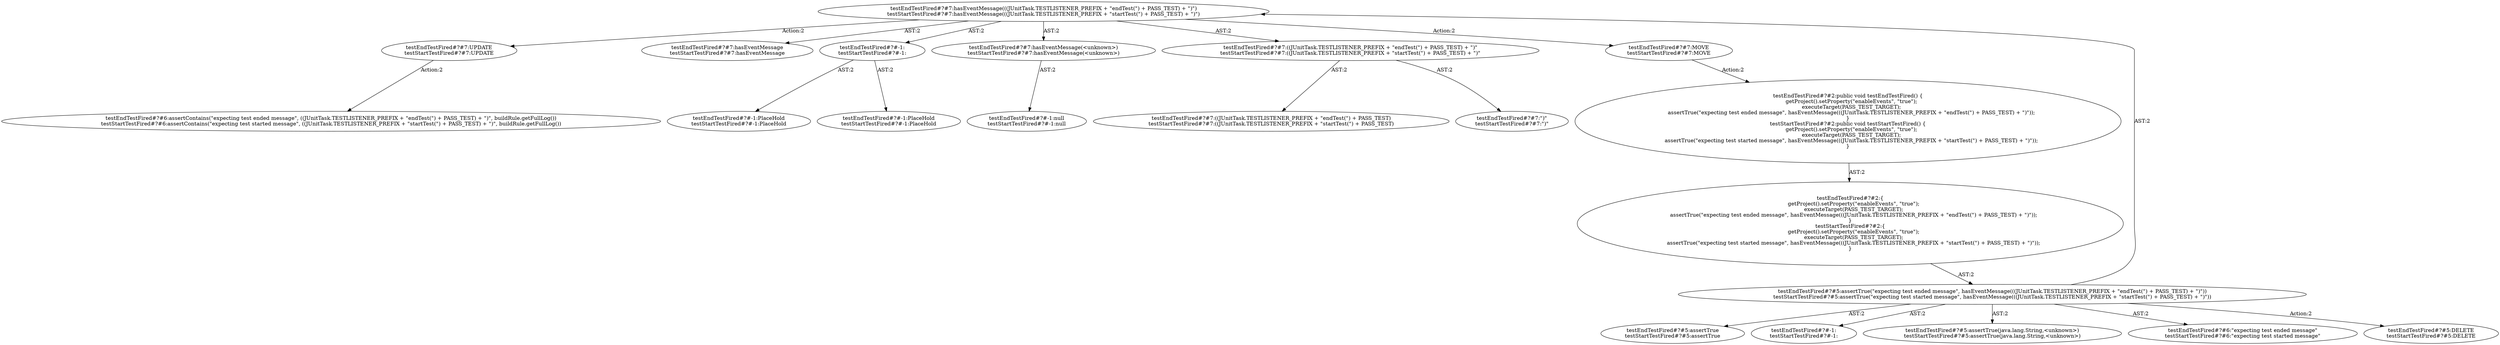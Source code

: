 digraph "Pattern" {
0 [label="testEndTestFired#?#7:UPDATE
testStartTestFired#?#7:UPDATE" shape=ellipse]
1 [label="testEndTestFired#?#7:hasEventMessage(((JUnitTask.TESTLISTENER_PREFIX + \"endTest(\") + PASS_TEST) + \")\")
testStartTestFired#?#7:hasEventMessage(((JUnitTask.TESTLISTENER_PREFIX + \"startTest(\") + PASS_TEST) + \")\")" shape=ellipse]
2 [label="testEndTestFired#?#5:assertTrue(\"expecting test ended message\", hasEventMessage(((JUnitTask.TESTLISTENER_PREFIX + \"endTest(\") + PASS_TEST) + \")\"))
testStartTestFired#?#5:assertTrue(\"expecting test started message\", hasEventMessage(((JUnitTask.TESTLISTENER_PREFIX + \"startTest(\") + PASS_TEST) + \")\"))" shape=ellipse]
3 [label="testEndTestFired#?#2:\{
    getProject().setProperty(\"enableEvents\", \"true\");
    executeTarget(PASS_TEST_TARGET);
    assertTrue(\"expecting test ended message\", hasEventMessage(((JUnitTask.TESTLISTENER_PREFIX + \"endTest(\") + PASS_TEST) + \")\"));
\}
testStartTestFired#?#2:\{
    getProject().setProperty(\"enableEvents\", \"true\");
    executeTarget(PASS_TEST_TARGET);
    assertTrue(\"expecting test started message\", hasEventMessage(((JUnitTask.TESTLISTENER_PREFIX + \"startTest(\") + PASS_TEST) + \")\"));
\}" shape=ellipse]
4 [label="testEndTestFired#?#5:assertTrue
testStartTestFired#?#5:assertTrue" shape=ellipse]
5 [label="testEndTestFired#?#-1:
testStartTestFired#?#-1:" shape=ellipse]
6 [label="testEndTestFired#?#5:assertTrue(java.lang.String,<unknown>)
testStartTestFired#?#5:assertTrue(java.lang.String,<unknown>)" shape=ellipse]
7 [label="testEndTestFired#?#6:\"expecting test ended message\"
testStartTestFired#?#6:\"expecting test started message\"" shape=ellipse]
8 [label="testEndTestFired#?#5:DELETE
testStartTestFired#?#5:DELETE" shape=ellipse]
9 [label="testEndTestFired#?#7:hasEventMessage
testStartTestFired#?#7:hasEventMessage" shape=ellipse]
10 [label="testEndTestFired#?#-1:
testStartTestFired#?#-1:" shape=ellipse]
11 [label="testEndTestFired#?#-1:PlaceHold
testStartTestFired#?#-1:PlaceHold" shape=ellipse]
12 [label="testEndTestFired#?#-1:PlaceHold
testStartTestFired#?#-1:PlaceHold" shape=ellipse]
13 [label="testEndTestFired#?#7:hasEventMessage(<unknown>)
testStartTestFired#?#7:hasEventMessage(<unknown>)" shape=ellipse]
14 [label="testEndTestFired#?#-1:null
testStartTestFired#?#-1:null" shape=ellipse]
15 [label="testEndTestFired#?#7:((JUnitTask.TESTLISTENER_PREFIX + \"endTest(\") + PASS_TEST) + \")\"
testStartTestFired#?#7:((JUnitTask.TESTLISTENER_PREFIX + \"startTest(\") + PASS_TEST) + \")\"" shape=ellipse]
16 [label="testEndTestFired#?#7:((JUnitTask.TESTLISTENER_PREFIX + \"endTest(\") + PASS_TEST)
testStartTestFired#?#7:((JUnitTask.TESTLISTENER_PREFIX + \"startTest(\") + PASS_TEST)" shape=ellipse]
17 [label="testEndTestFired#?#7:\")\"
testStartTestFired#?#7:\")\"" shape=ellipse]
18 [label="testEndTestFired#?#7:MOVE
testStartTestFired#?#7:MOVE" shape=ellipse]
19 [label="testEndTestFired#?#2:public void testEndTestFired() \{
    getProject().setProperty(\"enableEvents\", \"true\");
    executeTarget(PASS_TEST_TARGET);
    assertTrue(\"expecting test ended message\", hasEventMessage(((JUnitTask.TESTLISTENER_PREFIX + \"endTest(\") + PASS_TEST) + \")\"));
\}
testStartTestFired#?#2:public void testStartTestFired() \{
    getProject().setProperty(\"enableEvents\", \"true\");
    executeTarget(PASS_TEST_TARGET);
    assertTrue(\"expecting test started message\", hasEventMessage(((JUnitTask.TESTLISTENER_PREFIX + \"startTest(\") + PASS_TEST) + \")\"));
\}" shape=ellipse]
20 [label="testEndTestFired#?#6:assertContains(\"expecting test ended message\", ((JUnitTask.TESTLISTENER_PREFIX + \"endTest(\") + PASS_TEST) + \")\", buildRule.getFullLog())
testStartTestFired#?#6:assertContains(\"expecting test started message\", ((JUnitTask.TESTLISTENER_PREFIX + \"startTest(\") + PASS_TEST) + \")\", buildRule.getFullLog())" shape=ellipse]
0 -> 20 [label="Action:2"];
1 -> 0 [label="Action:2"];
1 -> 9 [label="AST:2"];
1 -> 10 [label="AST:2"];
1 -> 13 [label="AST:2"];
1 -> 15 [label="AST:2"];
1 -> 18 [label="Action:2"];
2 -> 1 [label="AST:2"];
2 -> 4 [label="AST:2"];
2 -> 5 [label="AST:2"];
2 -> 6 [label="AST:2"];
2 -> 7 [label="AST:2"];
2 -> 8 [label="Action:2"];
3 -> 2 [label="AST:2"];
10 -> 11 [label="AST:2"];
10 -> 12 [label="AST:2"];
13 -> 14 [label="AST:2"];
15 -> 16 [label="AST:2"];
15 -> 17 [label="AST:2"];
18 -> 19 [label="Action:2"];
19 -> 3 [label="AST:2"];
}